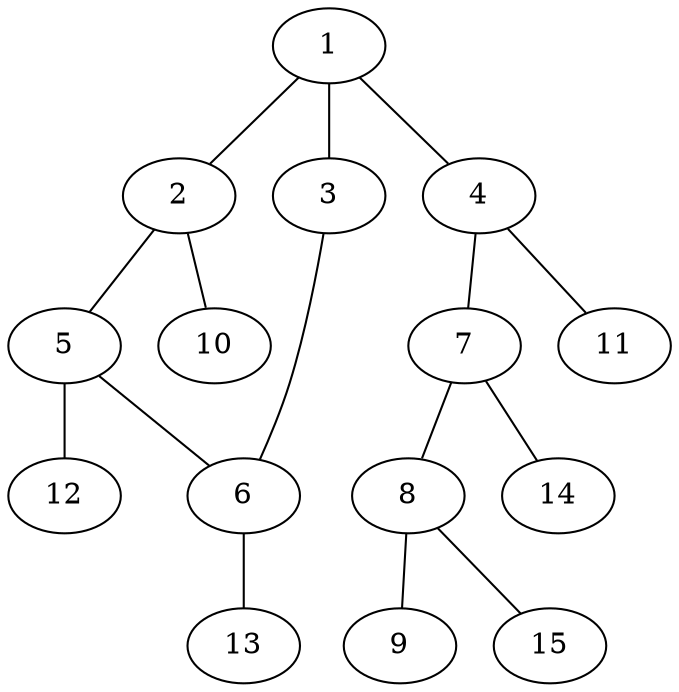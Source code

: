 graph molecule_2203 {
	1	 [chem=C];
	2	 [chem=C];
	1 -- 2	 [valence=2];
	3	 [chem=O];
	1 -- 3	 [valence=1];
	4	 [chem=C];
	1 -- 4	 [valence=1];
	5	 [chem=C];
	2 -- 5	 [valence=1];
	10	 [chem=H];
	2 -- 10	 [valence=1];
	6	 [chem=C];
	3 -- 6	 [valence=1];
	7	 [chem=C];
	4 -- 7	 [valence=2];
	11	 [chem=H];
	4 -- 11	 [valence=1];
	5 -- 6	 [valence=2];
	12	 [chem=H];
	5 -- 12	 [valence=1];
	13	 [chem=H];
	6 -- 13	 [valence=1];
	8	 [chem=C];
	7 -- 8	 [valence=1];
	14	 [chem=H];
	7 -- 14	 [valence=1];
	9	 [chem=O];
	8 -- 9	 [valence=2];
	15	 [chem=H];
	8 -- 15	 [valence=1];
}
